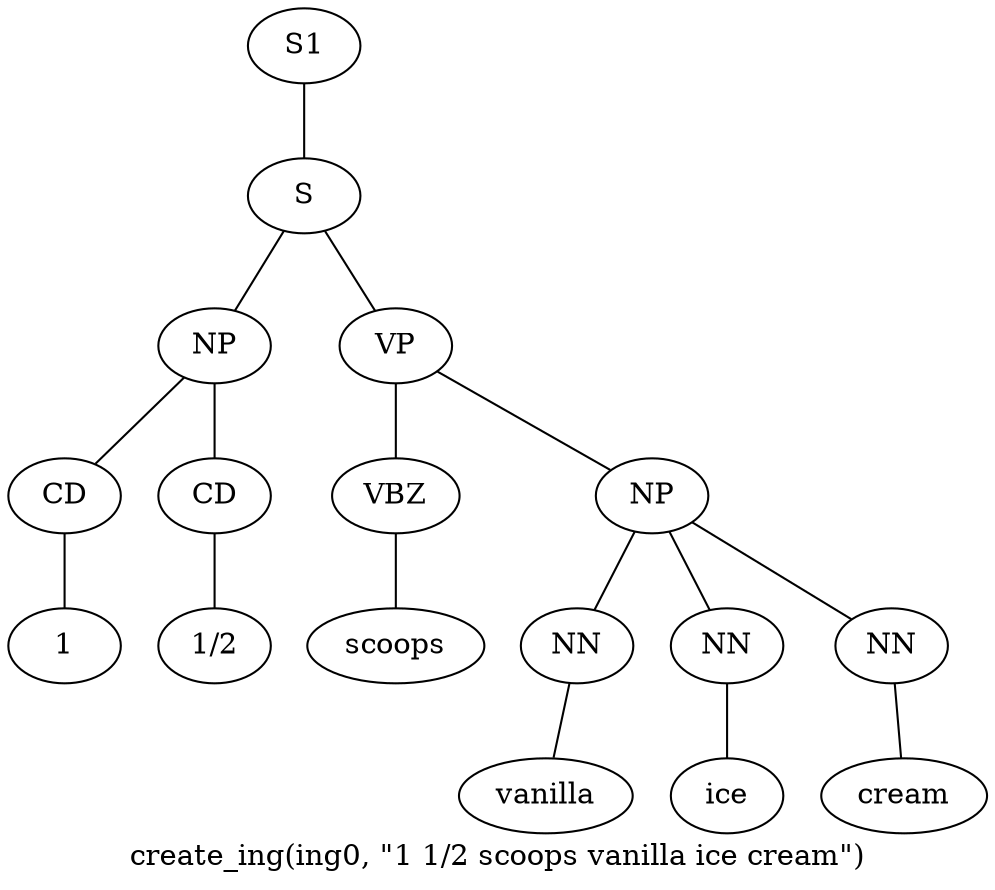 graph SyntaxGraph {
	label = "create_ing(ing0, \"1 1/2 scoops vanilla ice cream\")";
	Node0 [label="S1"];
	Node1 [label="S"];
	Node2 [label="NP"];
	Node3 [label="CD"];
	Node4 [label="1"];
	Node5 [label="CD"];
	Node6 [label="1/2"];
	Node7 [label="VP"];
	Node8 [label="VBZ"];
	Node9 [label="scoops"];
	Node10 [label="NP"];
	Node11 [label="NN"];
	Node12 [label="vanilla"];
	Node13 [label="NN"];
	Node14 [label="ice"];
	Node15 [label="NN"];
	Node16 [label="cream"];

	Node0 -- Node1;
	Node1 -- Node2;
	Node1 -- Node7;
	Node2 -- Node3;
	Node2 -- Node5;
	Node3 -- Node4;
	Node5 -- Node6;
	Node7 -- Node8;
	Node7 -- Node10;
	Node8 -- Node9;
	Node10 -- Node11;
	Node10 -- Node13;
	Node10 -- Node15;
	Node11 -- Node12;
	Node13 -- Node14;
	Node15 -- Node16;
}